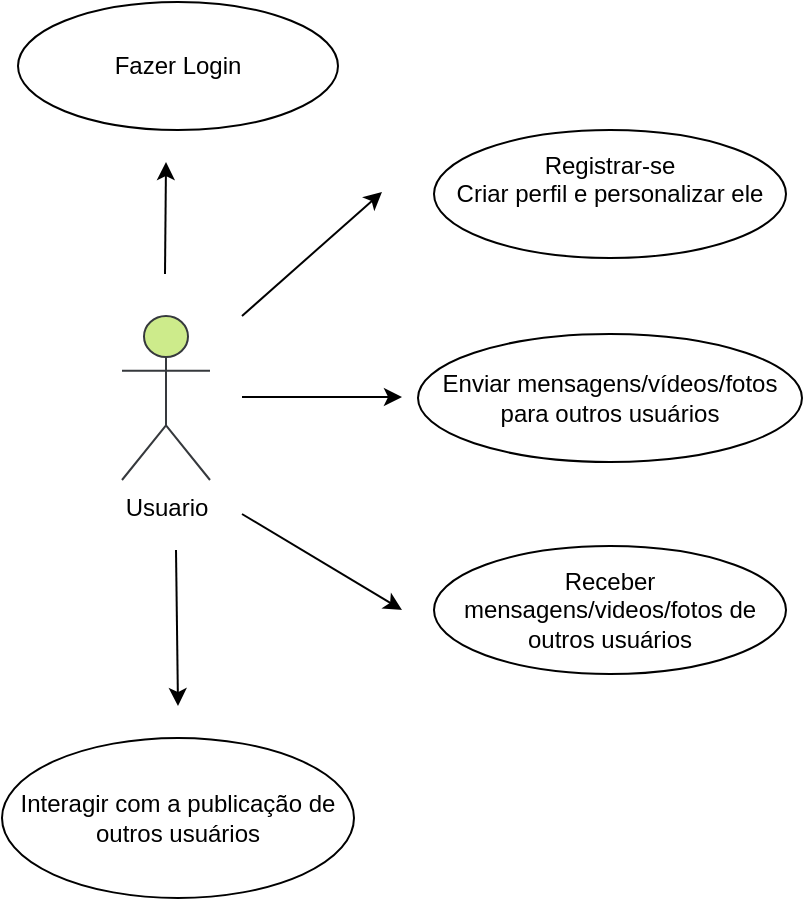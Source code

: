 <mxfile version="21.1.4" type="device">
  <diagram name="Página-1" id="TI81ffDV3xGhNf-XdPs4">
    <mxGraphModel dx="954" dy="602" grid="1" gridSize="16" guides="1" tooltips="1" connect="1" arrows="1" fold="1" page="1" pageScale="1" pageWidth="827" pageHeight="1169" math="0" shadow="0">
      <root>
        <mxCell id="0" />
        <mxCell id="1" parent="0" />
        <mxCell id="4vjPag0YuErrlSmDhK2L-5" value="&lt;div&gt;Usuario&lt;/div&gt;&lt;div&gt;&lt;br&gt;&lt;/div&gt;" style="shape=umlActor;verticalLabelPosition=bottom;verticalAlign=top;html=1;outlineConnect=0;fillColor=#cdeb8b;strokeColor=#36393d;" vertex="1" parent="1">
          <mxGeometry x="100" y="189" width="44" height="82" as="geometry" />
        </mxCell>
        <mxCell id="4vjPag0YuErrlSmDhK2L-11" value="" style="endArrow=classic;html=1;rounded=0;strokeWidth=1;" edge="1" parent="1">
          <mxGeometry width="50" height="50" relative="1" as="geometry">
            <mxPoint x="160" y="189" as="sourcePoint" />
            <mxPoint x="230" y="127" as="targetPoint" />
          </mxGeometry>
        </mxCell>
        <mxCell id="4vjPag0YuErrlSmDhK2L-12" value="&lt;div&gt;&lt;br&gt;&lt;/div&gt;&lt;div&gt;&lt;br&gt;&lt;/div&gt;" style="edgeLabel;html=1;align=center;verticalAlign=middle;resizable=0;points=[];" vertex="1" connectable="0" parent="4vjPag0YuErrlSmDhK2L-11">
          <mxGeometry x="0.26" y="-4" relative="1" as="geometry">
            <mxPoint x="-1" as="offset" />
          </mxGeometry>
        </mxCell>
        <mxCell id="4vjPag0YuErrlSmDhK2L-14" value="&lt;div&gt;Registrar-se&lt;br&gt;&lt;/div&gt;&lt;div&gt;Criar perfil e personalizar ele&lt;/div&gt;&lt;div&gt;&lt;br&gt;&lt;/div&gt;" style="ellipse;whiteSpace=wrap;html=1;" vertex="1" parent="1">
          <mxGeometry x="256" y="96" width="176" height="64" as="geometry" />
        </mxCell>
        <mxCell id="4vjPag0YuErrlSmDhK2L-15" value="Enviar mensagens/vídeos/fotos para outros usuários" style="ellipse;whiteSpace=wrap;html=1;" vertex="1" parent="1">
          <mxGeometry x="248" y="198" width="192" height="64" as="geometry" />
        </mxCell>
        <mxCell id="4vjPag0YuErrlSmDhK2L-16" value="" style="endArrow=classic;html=1;rounded=0;strokeWidth=1;" edge="1" parent="1">
          <mxGeometry width="50" height="50" relative="1" as="geometry">
            <mxPoint x="160" y="229.5" as="sourcePoint" />
            <mxPoint x="240" y="229.5" as="targetPoint" />
            <Array as="points">
              <mxPoint x="192" y="229.5" />
            </Array>
          </mxGeometry>
        </mxCell>
        <mxCell id="4vjPag0YuErrlSmDhK2L-17" value="&lt;div&gt;&lt;br&gt;&lt;/div&gt;&lt;div&gt;&lt;br&gt;&lt;/div&gt;" style="edgeLabel;html=1;align=center;verticalAlign=middle;resizable=0;points=[];" vertex="1" connectable="0" parent="4vjPag0YuErrlSmDhK2L-16">
          <mxGeometry x="0.26" y="-4" relative="1" as="geometry">
            <mxPoint x="-1" as="offset" />
          </mxGeometry>
        </mxCell>
        <mxCell id="4vjPag0YuErrlSmDhK2L-19" value="" style="endArrow=classic;html=1;rounded=0;strokeWidth=1;" edge="1" parent="1">
          <mxGeometry width="50" height="50" relative="1" as="geometry">
            <mxPoint x="160" y="288" as="sourcePoint" />
            <mxPoint x="240" y="336" as="targetPoint" />
          </mxGeometry>
        </mxCell>
        <mxCell id="4vjPag0YuErrlSmDhK2L-20" value="&lt;div&gt;&lt;br&gt;&lt;/div&gt;&lt;div&gt;&lt;br&gt;&lt;/div&gt;" style="edgeLabel;html=1;align=center;verticalAlign=middle;resizable=0;points=[];" vertex="1" connectable="0" parent="4vjPag0YuErrlSmDhK2L-19">
          <mxGeometry x="0.26" y="-4" relative="1" as="geometry">
            <mxPoint x="-1" as="offset" />
          </mxGeometry>
        </mxCell>
        <mxCell id="4vjPag0YuErrlSmDhK2L-21" value="&lt;div&gt;Receber mensagens/videos/fotos de outros usuários&lt;/div&gt;" style="ellipse;whiteSpace=wrap;html=1;" vertex="1" parent="1">
          <mxGeometry x="256" y="304" width="176" height="64" as="geometry" />
        </mxCell>
        <mxCell id="4vjPag0YuErrlSmDhK2L-22" value="" style="endArrow=classic;html=1;rounded=0;" edge="1" parent="1">
          <mxGeometry width="50" height="50" relative="1" as="geometry">
            <mxPoint x="121.5" y="168" as="sourcePoint" />
            <mxPoint x="122" y="112" as="targetPoint" />
          </mxGeometry>
        </mxCell>
        <mxCell id="4vjPag0YuErrlSmDhK2L-23" value="&lt;div&gt;Fazer Login&lt;/div&gt;" style="ellipse;whiteSpace=wrap;html=1;" vertex="1" parent="1">
          <mxGeometry x="48" y="32" width="160" height="64" as="geometry" />
        </mxCell>
        <mxCell id="4vjPag0YuErrlSmDhK2L-24" value="Interagir com a publicação de outros usuários" style="ellipse;whiteSpace=wrap;html=1;" vertex="1" parent="1">
          <mxGeometry x="40" y="400" width="176" height="80" as="geometry" />
        </mxCell>
        <mxCell id="4vjPag0YuErrlSmDhK2L-27" value="" style="endArrow=classic;html=1;rounded=0;" edge="1" parent="1">
          <mxGeometry width="50" height="50" relative="1" as="geometry">
            <mxPoint x="127" y="306" as="sourcePoint" />
            <mxPoint x="128" y="384" as="targetPoint" />
          </mxGeometry>
        </mxCell>
      </root>
    </mxGraphModel>
  </diagram>
</mxfile>
